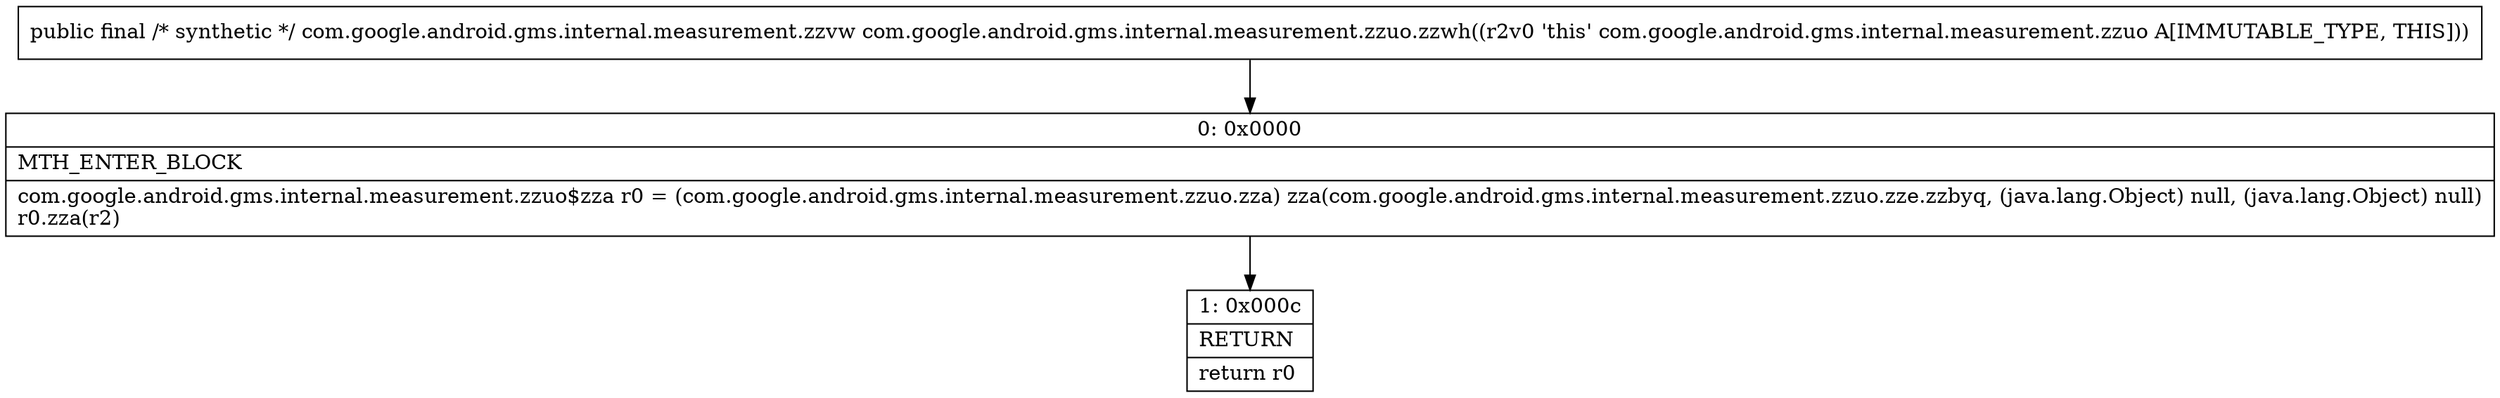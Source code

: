 digraph "CFG forcom.google.android.gms.internal.measurement.zzuo.zzwh()Lcom\/google\/android\/gms\/internal\/measurement\/zzvw;" {
Node_0 [shape=record,label="{0\:\ 0x0000|MTH_ENTER_BLOCK\l|com.google.android.gms.internal.measurement.zzuo$zza r0 = (com.google.android.gms.internal.measurement.zzuo.zza) zza(com.google.android.gms.internal.measurement.zzuo.zze.zzbyq, (java.lang.Object) null, (java.lang.Object) null)\lr0.zza(r2)\l}"];
Node_1 [shape=record,label="{1\:\ 0x000c|RETURN\l|return r0\l}"];
MethodNode[shape=record,label="{public final \/* synthetic *\/ com.google.android.gms.internal.measurement.zzvw com.google.android.gms.internal.measurement.zzuo.zzwh((r2v0 'this' com.google.android.gms.internal.measurement.zzuo A[IMMUTABLE_TYPE, THIS])) }"];
MethodNode -> Node_0;
Node_0 -> Node_1;
}

